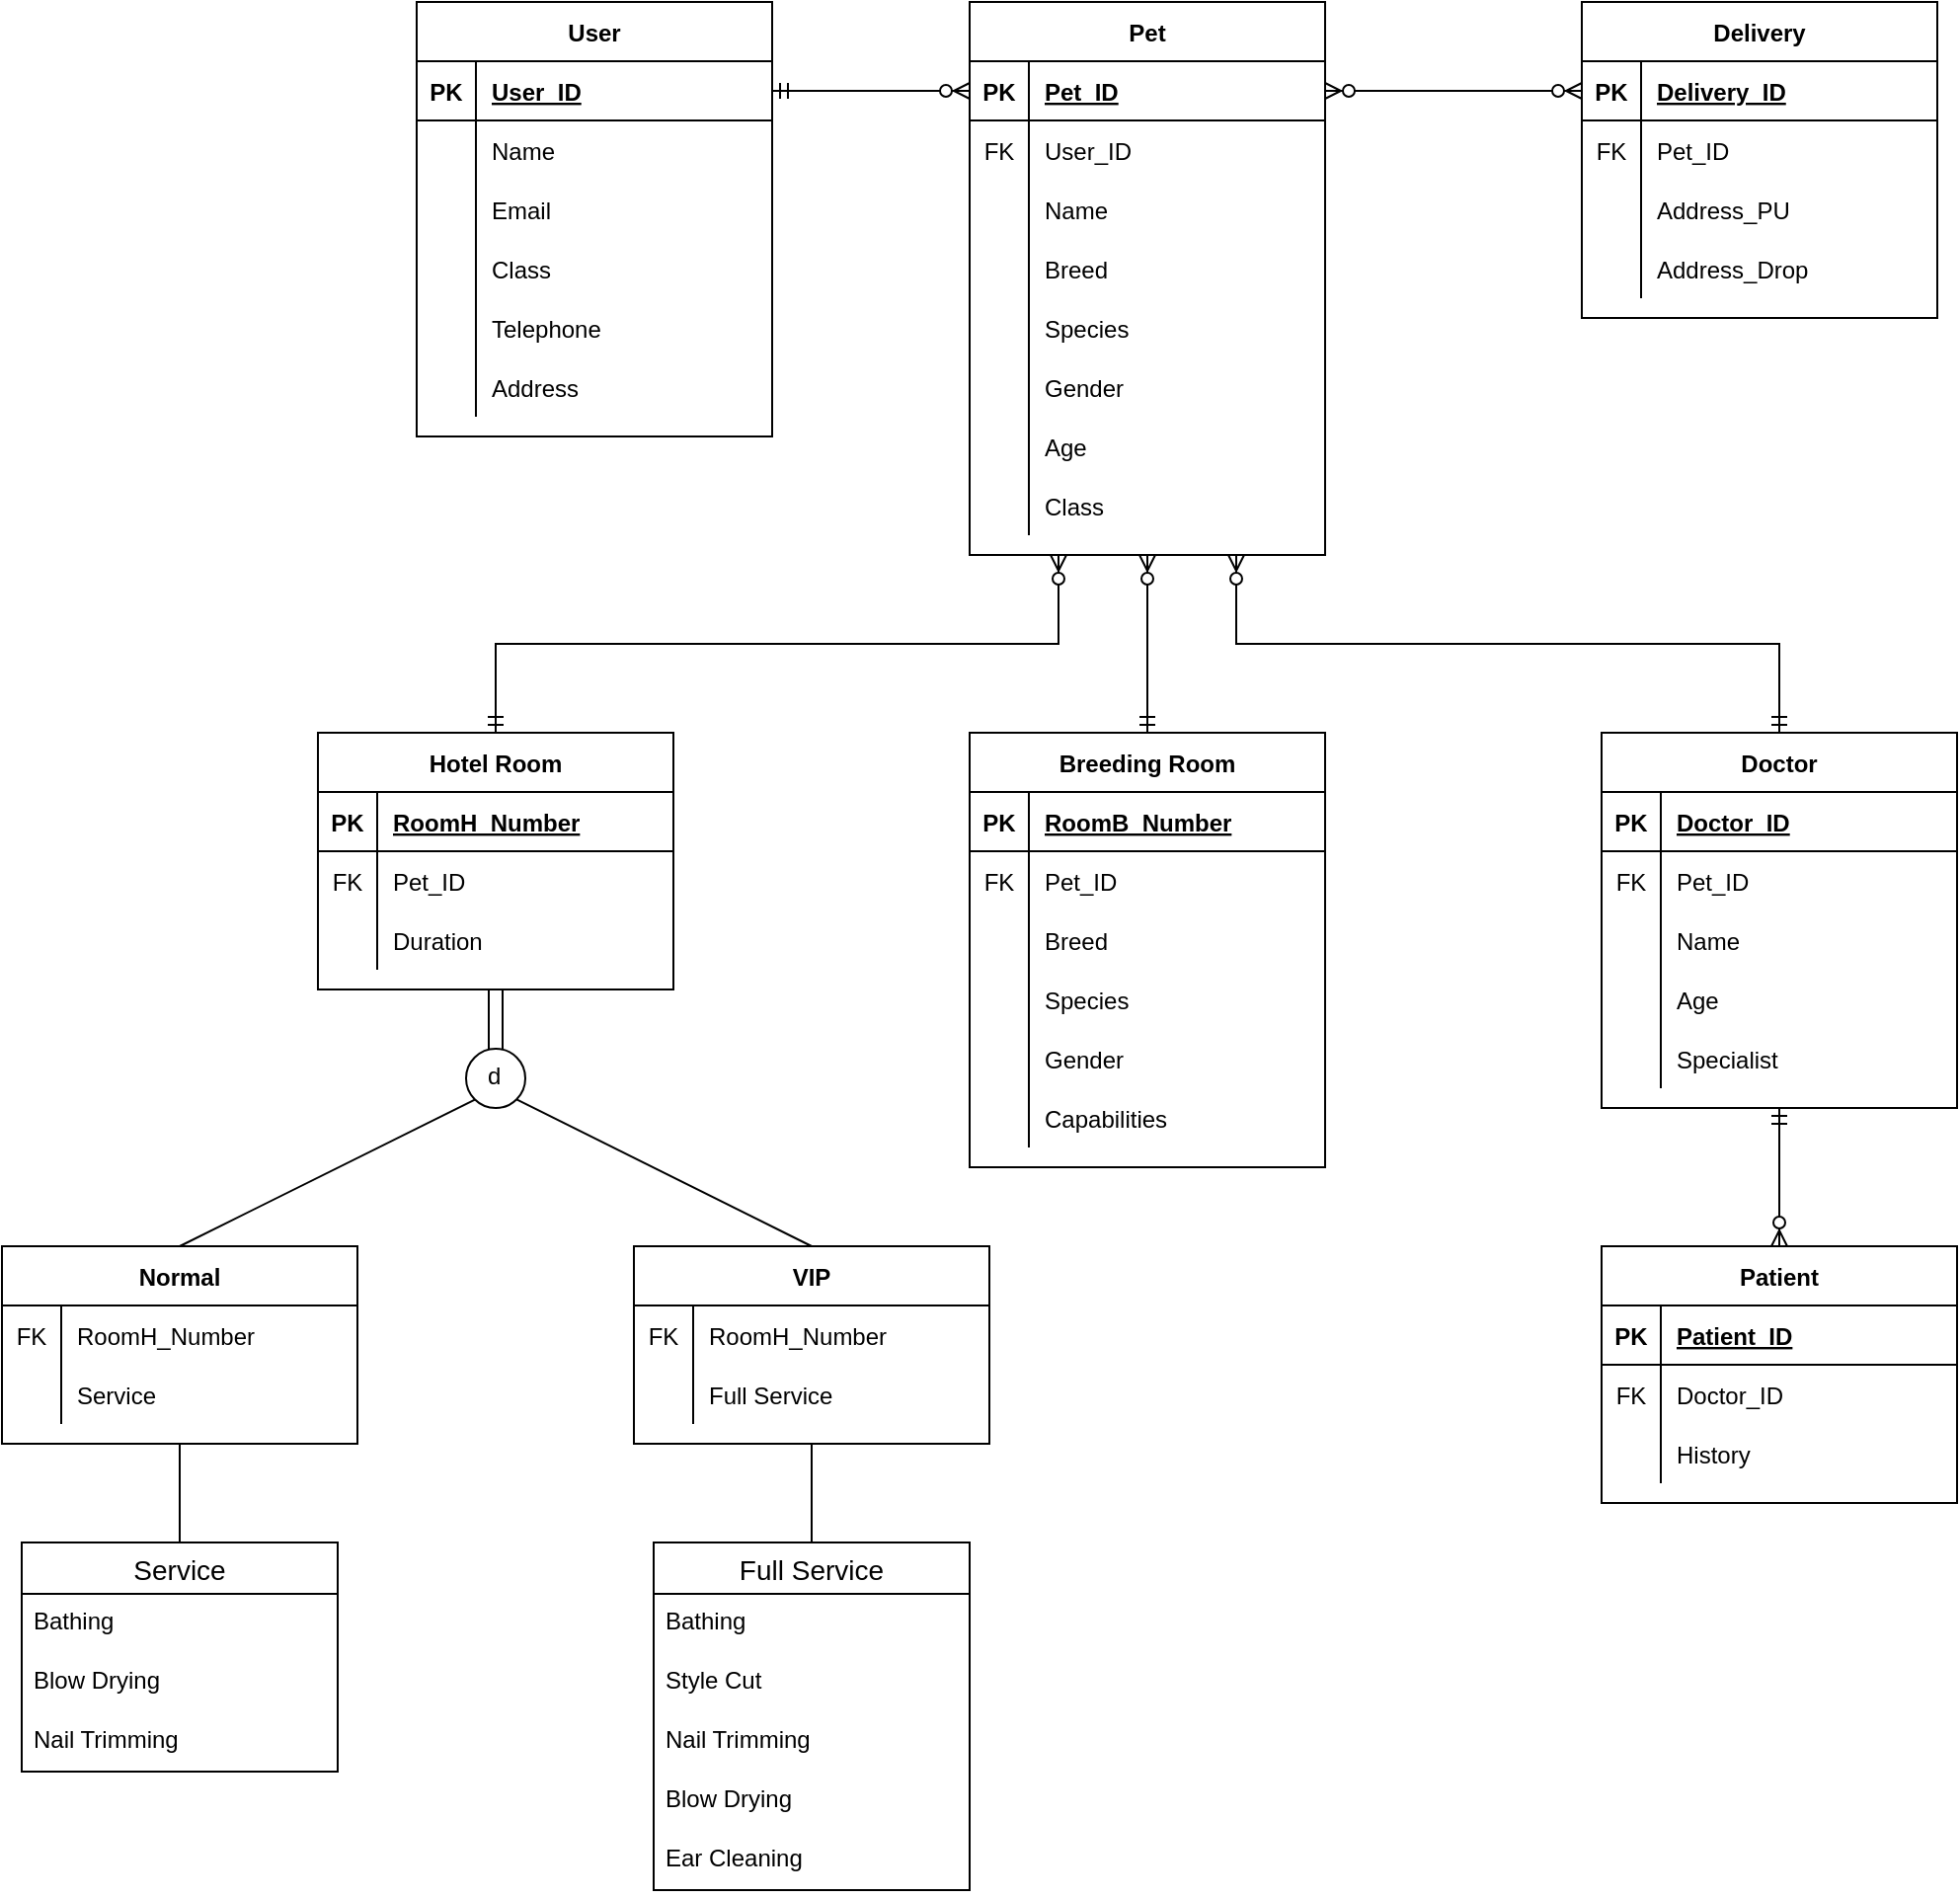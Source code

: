 <mxfile version="15.8.7" type="device" pages="2"><diagram id="2J634cxyii3OIA9NPOQA" name="Page-1"><mxGraphModel dx="2894" dy="936" grid="1" gridSize="10" guides="1" tooltips="1" connect="1" arrows="1" fold="1" page="1" pageScale="1" pageWidth="850" pageHeight="1100" math="0" shadow="0"><root><mxCell id="0"/><mxCell id="1" parent="0"/><mxCell id="HTg8bxPWLw8uExTgbCWW-1" value="Pet" style="shape=table;startSize=30;container=1;collapsible=1;childLayout=tableLayout;fixedRows=1;rowLines=0;fontStyle=1;align=center;resizeLast=1;" vertex="1" parent="1"><mxGeometry x="380" y="70" width="180" height="280" as="geometry"/></mxCell><mxCell id="HTg8bxPWLw8uExTgbCWW-2" value="" style="shape=partialRectangle;collapsible=0;dropTarget=0;pointerEvents=0;fillColor=none;top=0;left=0;bottom=1;right=0;points=[[0,0.5],[1,0.5]];portConstraint=eastwest;" vertex="1" parent="HTg8bxPWLw8uExTgbCWW-1"><mxGeometry y="30" width="180" height="30" as="geometry"/></mxCell><mxCell id="HTg8bxPWLw8uExTgbCWW-3" value="PK" style="shape=partialRectangle;connectable=0;fillColor=none;top=0;left=0;bottom=0;right=0;fontStyle=1;overflow=hidden;" vertex="1" parent="HTg8bxPWLw8uExTgbCWW-2"><mxGeometry width="30" height="30" as="geometry"><mxRectangle width="30" height="30" as="alternateBounds"/></mxGeometry></mxCell><mxCell id="HTg8bxPWLw8uExTgbCWW-4" value="Pet_ID" style="shape=partialRectangle;connectable=0;fillColor=none;top=0;left=0;bottom=0;right=0;align=left;spacingLeft=6;fontStyle=5;overflow=hidden;" vertex="1" parent="HTg8bxPWLw8uExTgbCWW-2"><mxGeometry x="30" width="150" height="30" as="geometry"><mxRectangle width="150" height="30" as="alternateBounds"/></mxGeometry></mxCell><mxCell id="HTg8bxPWLw8uExTgbCWW-5" style="shape=partialRectangle;collapsible=0;dropTarget=0;pointerEvents=0;fillColor=none;top=0;left=0;bottom=0;right=0;points=[[0,0.5],[1,0.5]];portConstraint=eastwest;" vertex="1" parent="HTg8bxPWLw8uExTgbCWW-1"><mxGeometry y="60" width="180" height="30" as="geometry"/></mxCell><mxCell id="HTg8bxPWLw8uExTgbCWW-6" value="FK" style="shape=partialRectangle;connectable=0;fillColor=none;top=0;left=0;bottom=0;right=0;editable=1;overflow=hidden;" vertex="1" parent="HTg8bxPWLw8uExTgbCWW-5"><mxGeometry width="30" height="30" as="geometry"><mxRectangle width="30" height="30" as="alternateBounds"/></mxGeometry></mxCell><mxCell id="HTg8bxPWLw8uExTgbCWW-7" value="User_ID" style="shape=partialRectangle;connectable=0;fillColor=none;top=0;left=0;bottom=0;right=0;align=left;spacingLeft=6;overflow=hidden;" vertex="1" parent="HTg8bxPWLw8uExTgbCWW-5"><mxGeometry x="30" width="150" height="30" as="geometry"><mxRectangle width="150" height="30" as="alternateBounds"/></mxGeometry></mxCell><mxCell id="HTg8bxPWLw8uExTgbCWW-8" value="" style="shape=partialRectangle;collapsible=0;dropTarget=0;pointerEvents=0;fillColor=none;top=0;left=0;bottom=0;right=0;points=[[0,0.5],[1,0.5]];portConstraint=eastwest;" vertex="1" parent="HTg8bxPWLw8uExTgbCWW-1"><mxGeometry y="90" width="180" height="30" as="geometry"/></mxCell><mxCell id="HTg8bxPWLw8uExTgbCWW-9" value="" style="shape=partialRectangle;connectable=0;fillColor=none;top=0;left=0;bottom=0;right=0;editable=1;overflow=hidden;" vertex="1" parent="HTg8bxPWLw8uExTgbCWW-8"><mxGeometry width="30" height="30" as="geometry"><mxRectangle width="30" height="30" as="alternateBounds"/></mxGeometry></mxCell><mxCell id="HTg8bxPWLw8uExTgbCWW-10" value="Name" style="shape=partialRectangle;connectable=0;fillColor=none;top=0;left=0;bottom=0;right=0;align=left;spacingLeft=6;overflow=hidden;" vertex="1" parent="HTg8bxPWLw8uExTgbCWW-8"><mxGeometry x="30" width="150" height="30" as="geometry"><mxRectangle width="150" height="30" as="alternateBounds"/></mxGeometry></mxCell><mxCell id="HTg8bxPWLw8uExTgbCWW-11" value="" style="shape=partialRectangle;collapsible=0;dropTarget=0;pointerEvents=0;fillColor=none;top=0;left=0;bottom=0;right=0;points=[[0,0.5],[1,0.5]];portConstraint=eastwest;" vertex="1" parent="HTg8bxPWLw8uExTgbCWW-1"><mxGeometry y="120" width="180" height="30" as="geometry"/></mxCell><mxCell id="HTg8bxPWLw8uExTgbCWW-12" value="" style="shape=partialRectangle;connectable=0;fillColor=none;top=0;left=0;bottom=0;right=0;editable=1;overflow=hidden;" vertex="1" parent="HTg8bxPWLw8uExTgbCWW-11"><mxGeometry width="30" height="30" as="geometry"><mxRectangle width="30" height="30" as="alternateBounds"/></mxGeometry></mxCell><mxCell id="HTg8bxPWLw8uExTgbCWW-13" value="Breed" style="shape=partialRectangle;connectable=0;fillColor=none;top=0;left=0;bottom=0;right=0;align=left;spacingLeft=6;overflow=hidden;" vertex="1" parent="HTg8bxPWLw8uExTgbCWW-11"><mxGeometry x="30" width="150" height="30" as="geometry"><mxRectangle width="150" height="30" as="alternateBounds"/></mxGeometry></mxCell><mxCell id="HTg8bxPWLw8uExTgbCWW-14" style="shape=partialRectangle;collapsible=0;dropTarget=0;pointerEvents=0;fillColor=none;top=0;left=0;bottom=0;right=0;points=[[0,0.5],[1,0.5]];portConstraint=eastwest;" vertex="1" parent="HTg8bxPWLw8uExTgbCWW-1"><mxGeometry y="150" width="180" height="30" as="geometry"/></mxCell><mxCell id="HTg8bxPWLw8uExTgbCWW-15" style="shape=partialRectangle;connectable=0;fillColor=none;top=0;left=0;bottom=0;right=0;editable=1;overflow=hidden;" vertex="1" parent="HTg8bxPWLw8uExTgbCWW-14"><mxGeometry width="30" height="30" as="geometry"><mxRectangle width="30" height="30" as="alternateBounds"/></mxGeometry></mxCell><mxCell id="HTg8bxPWLw8uExTgbCWW-16" value="Species" style="shape=partialRectangle;connectable=0;fillColor=none;top=0;left=0;bottom=0;right=0;align=left;spacingLeft=6;overflow=hidden;" vertex="1" parent="HTg8bxPWLw8uExTgbCWW-14"><mxGeometry x="30" width="150" height="30" as="geometry"><mxRectangle width="150" height="30" as="alternateBounds"/></mxGeometry></mxCell><mxCell id="HTg8bxPWLw8uExTgbCWW-17" value="" style="shape=partialRectangle;collapsible=0;dropTarget=0;pointerEvents=0;fillColor=none;top=0;left=0;bottom=0;right=0;points=[[0,0.5],[1,0.5]];portConstraint=eastwest;" vertex="1" parent="HTg8bxPWLw8uExTgbCWW-1"><mxGeometry y="180" width="180" height="30" as="geometry"/></mxCell><mxCell id="HTg8bxPWLw8uExTgbCWW-18" value="" style="shape=partialRectangle;connectable=0;fillColor=none;top=0;left=0;bottom=0;right=0;editable=1;overflow=hidden;" vertex="1" parent="HTg8bxPWLw8uExTgbCWW-17"><mxGeometry width="30" height="30" as="geometry"><mxRectangle width="30" height="30" as="alternateBounds"/></mxGeometry></mxCell><mxCell id="HTg8bxPWLw8uExTgbCWW-19" value="Gender" style="shape=partialRectangle;connectable=0;fillColor=none;top=0;left=0;bottom=0;right=0;align=left;spacingLeft=6;overflow=hidden;" vertex="1" parent="HTg8bxPWLw8uExTgbCWW-17"><mxGeometry x="30" width="150" height="30" as="geometry"><mxRectangle width="150" height="30" as="alternateBounds"/></mxGeometry></mxCell><mxCell id="HTg8bxPWLw8uExTgbCWW-20" style="shape=partialRectangle;collapsible=0;dropTarget=0;pointerEvents=0;fillColor=none;top=0;left=0;bottom=0;right=0;points=[[0,0.5],[1,0.5]];portConstraint=eastwest;" vertex="1" parent="HTg8bxPWLw8uExTgbCWW-1"><mxGeometry y="210" width="180" height="30" as="geometry"/></mxCell><mxCell id="HTg8bxPWLw8uExTgbCWW-21" style="shape=partialRectangle;connectable=0;fillColor=none;top=0;left=0;bottom=0;right=0;editable=1;overflow=hidden;" vertex="1" parent="HTg8bxPWLw8uExTgbCWW-20"><mxGeometry width="30" height="30" as="geometry"><mxRectangle width="30" height="30" as="alternateBounds"/></mxGeometry></mxCell><mxCell id="HTg8bxPWLw8uExTgbCWW-22" value="Age" style="shape=partialRectangle;connectable=0;fillColor=none;top=0;left=0;bottom=0;right=0;align=left;spacingLeft=6;overflow=hidden;" vertex="1" parent="HTg8bxPWLw8uExTgbCWW-20"><mxGeometry x="30" width="150" height="30" as="geometry"><mxRectangle width="150" height="30" as="alternateBounds"/></mxGeometry></mxCell><mxCell id="HTg8bxPWLw8uExTgbCWW-23" style="shape=partialRectangle;collapsible=0;dropTarget=0;pointerEvents=0;fillColor=none;top=0;left=0;bottom=0;right=0;points=[[0,0.5],[1,0.5]];portConstraint=eastwest;" vertex="1" parent="HTg8bxPWLw8uExTgbCWW-1"><mxGeometry y="240" width="180" height="30" as="geometry"/></mxCell><mxCell id="HTg8bxPWLw8uExTgbCWW-24" style="shape=partialRectangle;connectable=0;fillColor=none;top=0;left=0;bottom=0;right=0;editable=1;overflow=hidden;" vertex="1" parent="HTg8bxPWLw8uExTgbCWW-23"><mxGeometry width="30" height="30" as="geometry"><mxRectangle width="30" height="30" as="alternateBounds"/></mxGeometry></mxCell><mxCell id="HTg8bxPWLw8uExTgbCWW-25" value="Class" style="shape=partialRectangle;connectable=0;fillColor=none;top=0;left=0;bottom=0;right=0;align=left;spacingLeft=6;overflow=hidden;" vertex="1" parent="HTg8bxPWLw8uExTgbCWW-23"><mxGeometry x="30" width="150" height="30" as="geometry"><mxRectangle width="150" height="30" as="alternateBounds"/></mxGeometry></mxCell><mxCell id="HTg8bxPWLw8uExTgbCWW-26" value="Delivery" style="shape=table;startSize=30;container=1;collapsible=1;childLayout=tableLayout;fixedRows=1;rowLines=0;fontStyle=1;align=center;resizeLast=1;" vertex="1" parent="1"><mxGeometry x="690" y="70" width="180" height="160" as="geometry"/></mxCell><mxCell id="HTg8bxPWLw8uExTgbCWW-27" value="" style="shape=partialRectangle;collapsible=0;dropTarget=0;pointerEvents=0;fillColor=none;top=0;left=0;bottom=1;right=0;points=[[0,0.5],[1,0.5]];portConstraint=eastwest;" vertex="1" parent="HTg8bxPWLw8uExTgbCWW-26"><mxGeometry y="30" width="180" height="30" as="geometry"/></mxCell><mxCell id="HTg8bxPWLw8uExTgbCWW-28" value="PK" style="shape=partialRectangle;connectable=0;fillColor=none;top=0;left=0;bottom=0;right=0;fontStyle=1;overflow=hidden;" vertex="1" parent="HTg8bxPWLw8uExTgbCWW-27"><mxGeometry width="30" height="30" as="geometry"><mxRectangle width="30" height="30" as="alternateBounds"/></mxGeometry></mxCell><mxCell id="HTg8bxPWLw8uExTgbCWW-29" value="Delivery_ID" style="shape=partialRectangle;connectable=0;fillColor=none;top=0;left=0;bottom=0;right=0;align=left;spacingLeft=6;fontStyle=5;overflow=hidden;" vertex="1" parent="HTg8bxPWLw8uExTgbCWW-27"><mxGeometry x="30" width="150" height="30" as="geometry"><mxRectangle width="150" height="30" as="alternateBounds"/></mxGeometry></mxCell><mxCell id="HTg8bxPWLw8uExTgbCWW-30" value="" style="shape=partialRectangle;collapsible=0;dropTarget=0;pointerEvents=0;fillColor=none;top=0;left=0;bottom=0;right=0;points=[[0,0.5],[1,0.5]];portConstraint=eastwest;" vertex="1" parent="HTg8bxPWLw8uExTgbCWW-26"><mxGeometry y="60" width="180" height="30" as="geometry"/></mxCell><mxCell id="HTg8bxPWLw8uExTgbCWW-31" value="FK" style="shape=partialRectangle;connectable=0;fillColor=none;top=0;left=0;bottom=0;right=0;editable=1;overflow=hidden;" vertex="1" parent="HTg8bxPWLw8uExTgbCWW-30"><mxGeometry width="30" height="30" as="geometry"><mxRectangle width="30" height="30" as="alternateBounds"/></mxGeometry></mxCell><mxCell id="HTg8bxPWLw8uExTgbCWW-32" value="Pet_ID" style="shape=partialRectangle;connectable=0;fillColor=none;top=0;left=0;bottom=0;right=0;align=left;spacingLeft=6;overflow=hidden;" vertex="1" parent="HTg8bxPWLw8uExTgbCWW-30"><mxGeometry x="30" width="150" height="30" as="geometry"><mxRectangle width="150" height="30" as="alternateBounds"/></mxGeometry></mxCell><mxCell id="HTg8bxPWLw8uExTgbCWW-33" value="" style="shape=partialRectangle;collapsible=0;dropTarget=0;pointerEvents=0;fillColor=none;top=0;left=0;bottom=0;right=0;points=[[0,0.5],[1,0.5]];portConstraint=eastwest;" vertex="1" parent="HTg8bxPWLw8uExTgbCWW-26"><mxGeometry y="90" width="180" height="30" as="geometry"/></mxCell><mxCell id="HTg8bxPWLw8uExTgbCWW-34" value="" style="shape=partialRectangle;connectable=0;fillColor=none;top=0;left=0;bottom=0;right=0;editable=1;overflow=hidden;" vertex="1" parent="HTg8bxPWLw8uExTgbCWW-33"><mxGeometry width="30" height="30" as="geometry"><mxRectangle width="30" height="30" as="alternateBounds"/></mxGeometry></mxCell><mxCell id="HTg8bxPWLw8uExTgbCWW-35" value="Address_PU" style="shape=partialRectangle;connectable=0;fillColor=none;top=0;left=0;bottom=0;right=0;align=left;spacingLeft=6;overflow=hidden;" vertex="1" parent="HTg8bxPWLw8uExTgbCWW-33"><mxGeometry x="30" width="150" height="30" as="geometry"><mxRectangle width="150" height="30" as="alternateBounds"/></mxGeometry></mxCell><mxCell id="HTg8bxPWLw8uExTgbCWW-36" value="" style="shape=partialRectangle;collapsible=0;dropTarget=0;pointerEvents=0;fillColor=none;top=0;left=0;bottom=0;right=0;points=[[0,0.5],[1,0.5]];portConstraint=eastwest;" vertex="1" parent="HTg8bxPWLw8uExTgbCWW-26"><mxGeometry y="120" width="180" height="30" as="geometry"/></mxCell><mxCell id="HTg8bxPWLw8uExTgbCWW-37" value="" style="shape=partialRectangle;connectable=0;fillColor=none;top=0;left=0;bottom=0;right=0;editable=1;overflow=hidden;" vertex="1" parent="HTg8bxPWLw8uExTgbCWW-36"><mxGeometry width="30" height="30" as="geometry"><mxRectangle width="30" height="30" as="alternateBounds"/></mxGeometry></mxCell><mxCell id="HTg8bxPWLw8uExTgbCWW-38" value="Address_Drop" style="shape=partialRectangle;connectable=0;fillColor=none;top=0;left=0;bottom=0;right=0;align=left;spacingLeft=6;overflow=hidden;" vertex="1" parent="HTg8bxPWLw8uExTgbCWW-36"><mxGeometry x="30" width="150" height="30" as="geometry"><mxRectangle width="150" height="30" as="alternateBounds"/></mxGeometry></mxCell><mxCell id="HTg8bxPWLw8uExTgbCWW-39" value="Hotel Room" style="shape=table;startSize=30;container=1;collapsible=1;childLayout=tableLayout;fixedRows=1;rowLines=0;fontStyle=1;align=center;resizeLast=1;" vertex="1" parent="1"><mxGeometry x="50" y="440" width="180" height="130" as="geometry"/></mxCell><mxCell id="HTg8bxPWLw8uExTgbCWW-40" value="" style="shape=partialRectangle;collapsible=0;dropTarget=0;pointerEvents=0;fillColor=none;top=0;left=0;bottom=1;right=0;points=[[0,0.5],[1,0.5]];portConstraint=eastwest;" vertex="1" parent="HTg8bxPWLw8uExTgbCWW-39"><mxGeometry y="30" width="180" height="30" as="geometry"/></mxCell><mxCell id="HTg8bxPWLw8uExTgbCWW-41" value="PK" style="shape=partialRectangle;connectable=0;fillColor=none;top=0;left=0;bottom=0;right=0;fontStyle=1;overflow=hidden;" vertex="1" parent="HTg8bxPWLw8uExTgbCWW-40"><mxGeometry width="30" height="30" as="geometry"><mxRectangle width="30" height="30" as="alternateBounds"/></mxGeometry></mxCell><mxCell id="HTg8bxPWLw8uExTgbCWW-42" value="RoomH_Number" style="shape=partialRectangle;connectable=0;fillColor=none;top=0;left=0;bottom=0;right=0;align=left;spacingLeft=6;fontStyle=5;overflow=hidden;" vertex="1" parent="HTg8bxPWLw8uExTgbCWW-40"><mxGeometry x="30" width="150" height="30" as="geometry"><mxRectangle width="150" height="30" as="alternateBounds"/></mxGeometry></mxCell><mxCell id="HTg8bxPWLw8uExTgbCWW-43" value="" style="shape=partialRectangle;collapsible=0;dropTarget=0;pointerEvents=0;fillColor=none;top=0;left=0;bottom=0;right=0;points=[[0,0.5],[1,0.5]];portConstraint=eastwest;" vertex="1" parent="HTg8bxPWLw8uExTgbCWW-39"><mxGeometry y="60" width="180" height="30" as="geometry"/></mxCell><mxCell id="HTg8bxPWLw8uExTgbCWW-44" value="FK" style="shape=partialRectangle;connectable=0;fillColor=none;top=0;left=0;bottom=0;right=0;editable=1;overflow=hidden;" vertex="1" parent="HTg8bxPWLw8uExTgbCWW-43"><mxGeometry width="30" height="30" as="geometry"><mxRectangle width="30" height="30" as="alternateBounds"/></mxGeometry></mxCell><mxCell id="HTg8bxPWLw8uExTgbCWW-45" value="Pet_ID" style="shape=partialRectangle;connectable=0;fillColor=none;top=0;left=0;bottom=0;right=0;align=left;spacingLeft=6;overflow=hidden;" vertex="1" parent="HTg8bxPWLw8uExTgbCWW-43"><mxGeometry x="30" width="150" height="30" as="geometry"><mxRectangle width="150" height="30" as="alternateBounds"/></mxGeometry></mxCell><mxCell id="HTg8bxPWLw8uExTgbCWW-46" value="" style="shape=partialRectangle;collapsible=0;dropTarget=0;pointerEvents=0;fillColor=none;top=0;left=0;bottom=0;right=0;points=[[0,0.5],[1,0.5]];portConstraint=eastwest;" vertex="1" parent="HTg8bxPWLw8uExTgbCWW-39"><mxGeometry y="90" width="180" height="30" as="geometry"/></mxCell><mxCell id="HTg8bxPWLw8uExTgbCWW-47" value="" style="shape=partialRectangle;connectable=0;fillColor=none;top=0;left=0;bottom=0;right=0;editable=1;overflow=hidden;" vertex="1" parent="HTg8bxPWLw8uExTgbCWW-46"><mxGeometry width="30" height="30" as="geometry"><mxRectangle width="30" height="30" as="alternateBounds"/></mxGeometry></mxCell><mxCell id="HTg8bxPWLw8uExTgbCWW-48" value="Duration" style="shape=partialRectangle;connectable=0;fillColor=none;top=0;left=0;bottom=0;right=0;align=left;spacingLeft=6;overflow=hidden;" vertex="1" parent="HTg8bxPWLw8uExTgbCWW-46"><mxGeometry x="30" width="150" height="30" as="geometry"><mxRectangle width="150" height="30" as="alternateBounds"/></mxGeometry></mxCell><mxCell id="HTg8bxPWLw8uExTgbCWW-49" value="Breeding Room" style="shape=table;startSize=30;container=1;collapsible=1;childLayout=tableLayout;fixedRows=1;rowLines=0;fontStyle=1;align=center;resizeLast=1;" vertex="1" parent="1"><mxGeometry x="380" y="440" width="180" height="220" as="geometry"/></mxCell><mxCell id="HTg8bxPWLw8uExTgbCWW-50" value="" style="shape=partialRectangle;collapsible=0;dropTarget=0;pointerEvents=0;fillColor=none;top=0;left=0;bottom=1;right=0;points=[[0,0.5],[1,0.5]];portConstraint=eastwest;" vertex="1" parent="HTg8bxPWLw8uExTgbCWW-49"><mxGeometry y="30" width="180" height="30" as="geometry"/></mxCell><mxCell id="HTg8bxPWLw8uExTgbCWW-51" value="PK" style="shape=partialRectangle;connectable=0;fillColor=none;top=0;left=0;bottom=0;right=0;fontStyle=1;overflow=hidden;" vertex="1" parent="HTg8bxPWLw8uExTgbCWW-50"><mxGeometry width="30" height="30" as="geometry"><mxRectangle width="30" height="30" as="alternateBounds"/></mxGeometry></mxCell><mxCell id="HTg8bxPWLw8uExTgbCWW-52" value="RoomB_Number" style="shape=partialRectangle;connectable=0;fillColor=none;top=0;left=0;bottom=0;right=0;align=left;spacingLeft=6;fontStyle=5;overflow=hidden;" vertex="1" parent="HTg8bxPWLw8uExTgbCWW-50"><mxGeometry x="30" width="150" height="30" as="geometry"><mxRectangle width="150" height="30" as="alternateBounds"/></mxGeometry></mxCell><mxCell id="HTg8bxPWLw8uExTgbCWW-53" value="" style="shape=partialRectangle;collapsible=0;dropTarget=0;pointerEvents=0;fillColor=none;top=0;left=0;bottom=0;right=0;points=[[0,0.5],[1,0.5]];portConstraint=eastwest;" vertex="1" parent="HTg8bxPWLw8uExTgbCWW-49"><mxGeometry y="60" width="180" height="30" as="geometry"/></mxCell><mxCell id="HTg8bxPWLw8uExTgbCWW-54" value="FK" style="shape=partialRectangle;connectable=0;fillColor=none;top=0;left=0;bottom=0;right=0;editable=1;overflow=hidden;" vertex="1" parent="HTg8bxPWLw8uExTgbCWW-53"><mxGeometry width="30" height="30" as="geometry"><mxRectangle width="30" height="30" as="alternateBounds"/></mxGeometry></mxCell><mxCell id="HTg8bxPWLw8uExTgbCWW-55" value="Pet_ID" style="shape=partialRectangle;connectable=0;fillColor=none;top=0;left=0;bottom=0;right=0;align=left;spacingLeft=6;overflow=hidden;" vertex="1" parent="HTg8bxPWLw8uExTgbCWW-53"><mxGeometry x="30" width="150" height="30" as="geometry"><mxRectangle width="150" height="30" as="alternateBounds"/></mxGeometry></mxCell><mxCell id="HTg8bxPWLw8uExTgbCWW-56" value="" style="shape=partialRectangle;collapsible=0;dropTarget=0;pointerEvents=0;fillColor=none;top=0;left=0;bottom=0;right=0;points=[[0,0.5],[1,0.5]];portConstraint=eastwest;" vertex="1" parent="HTg8bxPWLw8uExTgbCWW-49"><mxGeometry y="90" width="180" height="30" as="geometry"/></mxCell><mxCell id="HTg8bxPWLw8uExTgbCWW-57" value="" style="shape=partialRectangle;connectable=0;fillColor=none;top=0;left=0;bottom=0;right=0;editable=1;overflow=hidden;" vertex="1" parent="HTg8bxPWLw8uExTgbCWW-56"><mxGeometry width="30" height="30" as="geometry"><mxRectangle width="30" height="30" as="alternateBounds"/></mxGeometry></mxCell><mxCell id="HTg8bxPWLw8uExTgbCWW-58" value="Breed" style="shape=partialRectangle;connectable=0;fillColor=none;top=0;left=0;bottom=0;right=0;align=left;spacingLeft=6;overflow=hidden;" vertex="1" parent="HTg8bxPWLw8uExTgbCWW-56"><mxGeometry x="30" width="150" height="30" as="geometry"><mxRectangle width="150" height="30" as="alternateBounds"/></mxGeometry></mxCell><mxCell id="HTg8bxPWLw8uExTgbCWW-59" value="" style="shape=partialRectangle;collapsible=0;dropTarget=0;pointerEvents=0;fillColor=none;top=0;left=0;bottom=0;right=0;points=[[0,0.5],[1,0.5]];portConstraint=eastwest;" vertex="1" parent="HTg8bxPWLw8uExTgbCWW-49"><mxGeometry y="120" width="180" height="30" as="geometry"/></mxCell><mxCell id="HTg8bxPWLw8uExTgbCWW-60" value="" style="shape=partialRectangle;connectable=0;fillColor=none;top=0;left=0;bottom=0;right=0;editable=1;overflow=hidden;" vertex="1" parent="HTg8bxPWLw8uExTgbCWW-59"><mxGeometry width="30" height="30" as="geometry"><mxRectangle width="30" height="30" as="alternateBounds"/></mxGeometry></mxCell><mxCell id="HTg8bxPWLw8uExTgbCWW-61" value="Species" style="shape=partialRectangle;connectable=0;fillColor=none;top=0;left=0;bottom=0;right=0;align=left;spacingLeft=6;overflow=hidden;" vertex="1" parent="HTg8bxPWLw8uExTgbCWW-59"><mxGeometry x="30" width="150" height="30" as="geometry"><mxRectangle width="150" height="30" as="alternateBounds"/></mxGeometry></mxCell><mxCell id="HTg8bxPWLw8uExTgbCWW-62" style="shape=partialRectangle;collapsible=0;dropTarget=0;pointerEvents=0;fillColor=none;top=0;left=0;bottom=0;right=0;points=[[0,0.5],[1,0.5]];portConstraint=eastwest;" vertex="1" parent="HTg8bxPWLw8uExTgbCWW-49"><mxGeometry y="150" width="180" height="30" as="geometry"/></mxCell><mxCell id="HTg8bxPWLw8uExTgbCWW-63" style="shape=partialRectangle;connectable=0;fillColor=none;top=0;left=0;bottom=0;right=0;editable=1;overflow=hidden;" vertex="1" parent="HTg8bxPWLw8uExTgbCWW-62"><mxGeometry width="30" height="30" as="geometry"><mxRectangle width="30" height="30" as="alternateBounds"/></mxGeometry></mxCell><mxCell id="HTg8bxPWLw8uExTgbCWW-64" value="Gender" style="shape=partialRectangle;connectable=0;fillColor=none;top=0;left=0;bottom=0;right=0;align=left;spacingLeft=6;overflow=hidden;" vertex="1" parent="HTg8bxPWLw8uExTgbCWW-62"><mxGeometry x="30" width="150" height="30" as="geometry"><mxRectangle width="150" height="30" as="alternateBounds"/></mxGeometry></mxCell><mxCell id="HTg8bxPWLw8uExTgbCWW-65" style="shape=partialRectangle;collapsible=0;dropTarget=0;pointerEvents=0;fillColor=none;top=0;left=0;bottom=0;right=0;points=[[0,0.5],[1,0.5]];portConstraint=eastwest;" vertex="1" parent="HTg8bxPWLw8uExTgbCWW-49"><mxGeometry y="180" width="180" height="30" as="geometry"/></mxCell><mxCell id="HTg8bxPWLw8uExTgbCWW-66" style="shape=partialRectangle;connectable=0;fillColor=none;top=0;left=0;bottom=0;right=0;editable=1;overflow=hidden;" vertex="1" parent="HTg8bxPWLw8uExTgbCWW-65"><mxGeometry width="30" height="30" as="geometry"><mxRectangle width="30" height="30" as="alternateBounds"/></mxGeometry></mxCell><mxCell id="HTg8bxPWLw8uExTgbCWW-67" value="Capabilities" style="shape=partialRectangle;connectable=0;fillColor=none;top=0;left=0;bottom=0;right=0;align=left;spacingLeft=6;overflow=hidden;" vertex="1" parent="HTg8bxPWLw8uExTgbCWW-65"><mxGeometry x="30" width="150" height="30" as="geometry"><mxRectangle width="150" height="30" as="alternateBounds"/></mxGeometry></mxCell><mxCell id="HTg8bxPWLw8uExTgbCWW-68" value="Normal" style="shape=table;startSize=30;container=1;collapsible=1;childLayout=tableLayout;fixedRows=1;rowLines=0;fontStyle=1;align=center;resizeLast=1;" vertex="1" parent="1"><mxGeometry x="-110" y="700" width="180" height="100" as="geometry"/></mxCell><mxCell id="HTg8bxPWLw8uExTgbCWW-69" value="" style="shape=partialRectangle;collapsible=0;dropTarget=0;pointerEvents=0;fillColor=none;top=0;left=0;bottom=0;right=0;points=[[0,0.5],[1,0.5]];portConstraint=eastwest;" vertex="1" parent="HTg8bxPWLw8uExTgbCWW-68"><mxGeometry y="30" width="180" height="30" as="geometry"/></mxCell><mxCell id="HTg8bxPWLw8uExTgbCWW-70" value="FK" style="shape=partialRectangle;connectable=0;fillColor=none;top=0;left=0;bottom=0;right=0;editable=1;overflow=hidden;" vertex="1" parent="HTg8bxPWLw8uExTgbCWW-69"><mxGeometry width="30" height="30" as="geometry"><mxRectangle width="30" height="30" as="alternateBounds"/></mxGeometry></mxCell><mxCell id="HTg8bxPWLw8uExTgbCWW-71" value="RoomH_Number" style="shape=partialRectangle;connectable=0;fillColor=none;top=0;left=0;bottom=0;right=0;align=left;spacingLeft=6;overflow=hidden;" vertex="1" parent="HTg8bxPWLw8uExTgbCWW-69"><mxGeometry x="30" width="150" height="30" as="geometry"><mxRectangle width="150" height="30" as="alternateBounds"/></mxGeometry></mxCell><mxCell id="HTg8bxPWLw8uExTgbCWW-72" value="" style="shape=partialRectangle;collapsible=0;dropTarget=0;pointerEvents=0;fillColor=none;top=0;left=0;bottom=0;right=0;points=[[0,0.5],[1,0.5]];portConstraint=eastwest;" vertex="1" parent="HTg8bxPWLw8uExTgbCWW-68"><mxGeometry y="60" width="180" height="30" as="geometry"/></mxCell><mxCell id="HTg8bxPWLw8uExTgbCWW-73" value="" style="shape=partialRectangle;connectable=0;fillColor=none;top=0;left=0;bottom=0;right=0;editable=1;overflow=hidden;" vertex="1" parent="HTg8bxPWLw8uExTgbCWW-72"><mxGeometry width="30" height="30" as="geometry"><mxRectangle width="30" height="30" as="alternateBounds"/></mxGeometry></mxCell><mxCell id="HTg8bxPWLw8uExTgbCWW-74" value="Service" style="shape=partialRectangle;connectable=0;fillColor=none;top=0;left=0;bottom=0;right=0;align=left;spacingLeft=6;overflow=hidden;" vertex="1" parent="HTg8bxPWLw8uExTgbCWW-72"><mxGeometry x="30" width="150" height="30" as="geometry"><mxRectangle width="150" height="30" as="alternateBounds"/></mxGeometry></mxCell><mxCell id="HTg8bxPWLw8uExTgbCWW-75" value="Patient" style="shape=table;startSize=30;container=1;collapsible=1;childLayout=tableLayout;fixedRows=1;rowLines=0;fontStyle=1;align=center;resizeLast=1;" vertex="1" parent="1"><mxGeometry x="700" y="700" width="180" height="130" as="geometry"/></mxCell><mxCell id="HTg8bxPWLw8uExTgbCWW-76" value="" style="shape=partialRectangle;collapsible=0;dropTarget=0;pointerEvents=0;fillColor=none;top=0;left=0;bottom=1;right=0;points=[[0,0.5],[1,0.5]];portConstraint=eastwest;" vertex="1" parent="HTg8bxPWLw8uExTgbCWW-75"><mxGeometry y="30" width="180" height="30" as="geometry"/></mxCell><mxCell id="HTg8bxPWLw8uExTgbCWW-77" value="PK" style="shape=partialRectangle;connectable=0;fillColor=none;top=0;left=0;bottom=0;right=0;fontStyle=1;overflow=hidden;" vertex="1" parent="HTg8bxPWLw8uExTgbCWW-76"><mxGeometry width="30" height="30" as="geometry"><mxRectangle width="30" height="30" as="alternateBounds"/></mxGeometry></mxCell><mxCell id="HTg8bxPWLw8uExTgbCWW-78" value="Patient_ID" style="shape=partialRectangle;connectable=0;fillColor=none;top=0;left=0;bottom=0;right=0;align=left;spacingLeft=6;fontStyle=5;overflow=hidden;" vertex="1" parent="HTg8bxPWLw8uExTgbCWW-76"><mxGeometry x="30" width="150" height="30" as="geometry"><mxRectangle width="150" height="30" as="alternateBounds"/></mxGeometry></mxCell><mxCell id="HTg8bxPWLw8uExTgbCWW-79" value="" style="shape=partialRectangle;collapsible=0;dropTarget=0;pointerEvents=0;fillColor=none;top=0;left=0;bottom=0;right=0;points=[[0,0.5],[1,0.5]];portConstraint=eastwest;" vertex="1" parent="HTg8bxPWLw8uExTgbCWW-75"><mxGeometry y="60" width="180" height="30" as="geometry"/></mxCell><mxCell id="HTg8bxPWLw8uExTgbCWW-80" value="FK" style="shape=partialRectangle;connectable=0;fillColor=none;top=0;left=0;bottom=0;right=0;editable=1;overflow=hidden;" vertex="1" parent="HTg8bxPWLw8uExTgbCWW-79"><mxGeometry width="30" height="30" as="geometry"><mxRectangle width="30" height="30" as="alternateBounds"/></mxGeometry></mxCell><mxCell id="HTg8bxPWLw8uExTgbCWW-81" value="Doctor_ID" style="shape=partialRectangle;connectable=0;fillColor=none;top=0;left=0;bottom=0;right=0;align=left;spacingLeft=6;overflow=hidden;" vertex="1" parent="HTg8bxPWLw8uExTgbCWW-79"><mxGeometry x="30" width="150" height="30" as="geometry"><mxRectangle width="150" height="30" as="alternateBounds"/></mxGeometry></mxCell><mxCell id="HTg8bxPWLw8uExTgbCWW-82" value="" style="shape=partialRectangle;collapsible=0;dropTarget=0;pointerEvents=0;fillColor=none;top=0;left=0;bottom=0;right=0;points=[[0,0.5],[1,0.5]];portConstraint=eastwest;" vertex="1" parent="HTg8bxPWLw8uExTgbCWW-75"><mxGeometry y="90" width="180" height="30" as="geometry"/></mxCell><mxCell id="HTg8bxPWLw8uExTgbCWW-83" value="" style="shape=partialRectangle;connectable=0;fillColor=none;top=0;left=0;bottom=0;right=0;editable=1;overflow=hidden;" vertex="1" parent="HTg8bxPWLw8uExTgbCWW-82"><mxGeometry width="30" height="30" as="geometry"><mxRectangle width="30" height="30" as="alternateBounds"/></mxGeometry></mxCell><mxCell id="HTg8bxPWLw8uExTgbCWW-84" value="History" style="shape=partialRectangle;connectable=0;fillColor=none;top=0;left=0;bottom=0;right=0;align=left;spacingLeft=6;overflow=hidden;" vertex="1" parent="HTg8bxPWLw8uExTgbCWW-82"><mxGeometry x="30" width="150" height="30" as="geometry"><mxRectangle width="150" height="30" as="alternateBounds"/></mxGeometry></mxCell><mxCell id="HTg8bxPWLw8uExTgbCWW-85" value="Doctor" style="shape=table;startSize=30;container=1;collapsible=1;childLayout=tableLayout;fixedRows=1;rowLines=0;fontStyle=1;align=center;resizeLast=1;" vertex="1" parent="1"><mxGeometry x="700" y="440" width="180" height="190" as="geometry"/></mxCell><mxCell id="HTg8bxPWLw8uExTgbCWW-86" value="" style="shape=partialRectangle;collapsible=0;dropTarget=0;pointerEvents=0;fillColor=none;top=0;left=0;bottom=1;right=0;points=[[0,0.5],[1,0.5]];portConstraint=eastwest;" vertex="1" parent="HTg8bxPWLw8uExTgbCWW-85"><mxGeometry y="30" width="180" height="30" as="geometry"/></mxCell><mxCell id="HTg8bxPWLw8uExTgbCWW-87" value="PK" style="shape=partialRectangle;connectable=0;fillColor=none;top=0;left=0;bottom=0;right=0;fontStyle=1;overflow=hidden;" vertex="1" parent="HTg8bxPWLw8uExTgbCWW-86"><mxGeometry width="30" height="30" as="geometry"><mxRectangle width="30" height="30" as="alternateBounds"/></mxGeometry></mxCell><mxCell id="HTg8bxPWLw8uExTgbCWW-88" value="Doctor_ID" style="shape=partialRectangle;connectable=0;fillColor=none;top=0;left=0;bottom=0;right=0;align=left;spacingLeft=6;fontStyle=5;overflow=hidden;" vertex="1" parent="HTg8bxPWLw8uExTgbCWW-86"><mxGeometry x="30" width="150" height="30" as="geometry"><mxRectangle width="150" height="30" as="alternateBounds"/></mxGeometry></mxCell><mxCell id="HTg8bxPWLw8uExTgbCWW-89" style="shape=partialRectangle;collapsible=0;dropTarget=0;pointerEvents=0;fillColor=none;top=0;left=0;bottom=0;right=0;points=[[0,0.5],[1,0.5]];portConstraint=eastwest;" vertex="1" parent="HTg8bxPWLw8uExTgbCWW-85"><mxGeometry y="60" width="180" height="30" as="geometry"/></mxCell><mxCell id="HTg8bxPWLw8uExTgbCWW-90" value="FK" style="shape=partialRectangle;connectable=0;fillColor=none;top=0;left=0;bottom=0;right=0;editable=1;overflow=hidden;" vertex="1" parent="HTg8bxPWLw8uExTgbCWW-89"><mxGeometry width="30" height="30" as="geometry"><mxRectangle width="30" height="30" as="alternateBounds"/></mxGeometry></mxCell><mxCell id="HTg8bxPWLw8uExTgbCWW-91" value="Pet_ID" style="shape=partialRectangle;connectable=0;fillColor=none;top=0;left=0;bottom=0;right=0;align=left;spacingLeft=6;overflow=hidden;" vertex="1" parent="HTg8bxPWLw8uExTgbCWW-89"><mxGeometry x="30" width="150" height="30" as="geometry"><mxRectangle width="150" height="30" as="alternateBounds"/></mxGeometry></mxCell><mxCell id="HTg8bxPWLw8uExTgbCWW-92" value="" style="shape=partialRectangle;collapsible=0;dropTarget=0;pointerEvents=0;fillColor=none;top=0;left=0;bottom=0;right=0;points=[[0,0.5],[1,0.5]];portConstraint=eastwest;" vertex="1" parent="HTg8bxPWLw8uExTgbCWW-85"><mxGeometry y="90" width="180" height="30" as="geometry"/></mxCell><mxCell id="HTg8bxPWLw8uExTgbCWW-93" value="" style="shape=partialRectangle;connectable=0;fillColor=none;top=0;left=0;bottom=0;right=0;editable=1;overflow=hidden;" vertex="1" parent="HTg8bxPWLw8uExTgbCWW-92"><mxGeometry width="30" height="30" as="geometry"><mxRectangle width="30" height="30" as="alternateBounds"/></mxGeometry></mxCell><mxCell id="HTg8bxPWLw8uExTgbCWW-94" value="Name" style="shape=partialRectangle;connectable=0;fillColor=none;top=0;left=0;bottom=0;right=0;align=left;spacingLeft=6;overflow=hidden;" vertex="1" parent="HTg8bxPWLw8uExTgbCWW-92"><mxGeometry x="30" width="150" height="30" as="geometry"><mxRectangle width="150" height="30" as="alternateBounds"/></mxGeometry></mxCell><mxCell id="HTg8bxPWLw8uExTgbCWW-95" value="" style="shape=partialRectangle;collapsible=0;dropTarget=0;pointerEvents=0;fillColor=none;top=0;left=0;bottom=0;right=0;points=[[0,0.5],[1,0.5]];portConstraint=eastwest;" vertex="1" parent="HTg8bxPWLw8uExTgbCWW-85"><mxGeometry y="120" width="180" height="30" as="geometry"/></mxCell><mxCell id="HTg8bxPWLw8uExTgbCWW-96" value="" style="shape=partialRectangle;connectable=0;fillColor=none;top=0;left=0;bottom=0;right=0;editable=1;overflow=hidden;" vertex="1" parent="HTg8bxPWLw8uExTgbCWW-95"><mxGeometry width="30" height="30" as="geometry"><mxRectangle width="30" height="30" as="alternateBounds"/></mxGeometry></mxCell><mxCell id="HTg8bxPWLw8uExTgbCWW-97" value="Age" style="shape=partialRectangle;connectable=0;fillColor=none;top=0;left=0;bottom=0;right=0;align=left;spacingLeft=6;overflow=hidden;" vertex="1" parent="HTg8bxPWLw8uExTgbCWW-95"><mxGeometry x="30" width="150" height="30" as="geometry"><mxRectangle width="150" height="30" as="alternateBounds"/></mxGeometry></mxCell><mxCell id="HTg8bxPWLw8uExTgbCWW-98" value="" style="shape=partialRectangle;collapsible=0;dropTarget=0;pointerEvents=0;fillColor=none;top=0;left=0;bottom=0;right=0;points=[[0,0.5],[1,0.5]];portConstraint=eastwest;" vertex="1" parent="HTg8bxPWLw8uExTgbCWW-85"><mxGeometry y="150" width="180" height="30" as="geometry"/></mxCell><mxCell id="HTg8bxPWLw8uExTgbCWW-99" value="" style="shape=partialRectangle;connectable=0;fillColor=none;top=0;left=0;bottom=0;right=0;editable=1;overflow=hidden;" vertex="1" parent="HTg8bxPWLw8uExTgbCWW-98"><mxGeometry width="30" height="30" as="geometry"><mxRectangle width="30" height="30" as="alternateBounds"/></mxGeometry></mxCell><mxCell id="HTg8bxPWLw8uExTgbCWW-100" value="Specialist" style="shape=partialRectangle;connectable=0;fillColor=none;top=0;left=0;bottom=0;right=0;align=left;spacingLeft=6;overflow=hidden;" vertex="1" parent="HTg8bxPWLw8uExTgbCWW-98"><mxGeometry x="30" width="150" height="30" as="geometry"><mxRectangle width="150" height="30" as="alternateBounds"/></mxGeometry></mxCell><mxCell id="HTg8bxPWLw8uExTgbCWW-101" value="VIP" style="shape=table;startSize=30;container=1;collapsible=1;childLayout=tableLayout;fixedRows=1;rowLines=0;fontStyle=1;align=center;resizeLast=1;" vertex="1" parent="1"><mxGeometry x="210" y="700" width="180" height="100" as="geometry"/></mxCell><mxCell id="HTg8bxPWLw8uExTgbCWW-102" value="" style="shape=partialRectangle;collapsible=0;dropTarget=0;pointerEvents=0;fillColor=none;top=0;left=0;bottom=0;right=0;points=[[0,0.5],[1,0.5]];portConstraint=eastwest;" vertex="1" parent="HTg8bxPWLw8uExTgbCWW-101"><mxGeometry y="30" width="180" height="30" as="geometry"/></mxCell><mxCell id="HTg8bxPWLw8uExTgbCWW-103" value="FK" style="shape=partialRectangle;connectable=0;fillColor=none;top=0;left=0;bottom=0;right=0;editable=1;overflow=hidden;" vertex="1" parent="HTg8bxPWLw8uExTgbCWW-102"><mxGeometry width="30" height="30" as="geometry"><mxRectangle width="30" height="30" as="alternateBounds"/></mxGeometry></mxCell><mxCell id="HTg8bxPWLw8uExTgbCWW-104" value="RoomH_Number" style="shape=partialRectangle;connectable=0;fillColor=none;top=0;left=0;bottom=0;right=0;align=left;spacingLeft=6;overflow=hidden;" vertex="1" parent="HTg8bxPWLw8uExTgbCWW-102"><mxGeometry x="30" width="150" height="30" as="geometry"><mxRectangle width="150" height="30" as="alternateBounds"/></mxGeometry></mxCell><mxCell id="HTg8bxPWLw8uExTgbCWW-105" value="" style="shape=partialRectangle;collapsible=0;dropTarget=0;pointerEvents=0;fillColor=none;top=0;left=0;bottom=0;right=0;points=[[0,0.5],[1,0.5]];portConstraint=eastwest;" vertex="1" parent="HTg8bxPWLw8uExTgbCWW-101"><mxGeometry y="60" width="180" height="30" as="geometry"/></mxCell><mxCell id="HTg8bxPWLw8uExTgbCWW-106" value="" style="shape=partialRectangle;connectable=0;fillColor=none;top=0;left=0;bottom=0;right=0;editable=1;overflow=hidden;" vertex="1" parent="HTg8bxPWLw8uExTgbCWW-105"><mxGeometry width="30" height="30" as="geometry"><mxRectangle width="30" height="30" as="alternateBounds"/></mxGeometry></mxCell><mxCell id="HTg8bxPWLw8uExTgbCWW-107" value="Full Service" style="shape=partialRectangle;connectable=0;fillColor=none;top=0;left=0;bottom=0;right=0;align=left;spacingLeft=6;overflow=hidden;" vertex="1" parent="HTg8bxPWLw8uExTgbCWW-105"><mxGeometry x="30" width="150" height="30" as="geometry"><mxRectangle width="150" height="30" as="alternateBounds"/></mxGeometry></mxCell><mxCell id="HTg8bxPWLw8uExTgbCWW-108" value="Full Service" style="swimlane;fontStyle=0;childLayout=stackLayout;horizontal=1;startSize=26;horizontalStack=0;resizeParent=1;resizeParentMax=0;resizeLast=0;collapsible=1;marginBottom=0;align=center;fontSize=14;" vertex="1" parent="1"><mxGeometry x="220" y="850" width="160" height="176" as="geometry"><mxRectangle x="170" y="752" width="80" height="26" as="alternateBounds"/></mxGeometry></mxCell><mxCell id="HTg8bxPWLw8uExTgbCWW-109" value="Bathing" style="text;strokeColor=none;fillColor=none;spacingLeft=4;spacingRight=4;overflow=hidden;rotatable=0;points=[[0,0.5],[1,0.5]];portConstraint=eastwest;fontSize=12;" vertex="1" parent="HTg8bxPWLw8uExTgbCWW-108"><mxGeometry y="26" width="160" height="30" as="geometry"/></mxCell><mxCell id="HTg8bxPWLw8uExTgbCWW-110" value="Style Cut" style="text;strokeColor=none;fillColor=none;spacingLeft=4;spacingRight=4;overflow=hidden;rotatable=0;points=[[0,0.5],[1,0.5]];portConstraint=eastwest;fontSize=12;" vertex="1" parent="HTg8bxPWLw8uExTgbCWW-108"><mxGeometry y="56" width="160" height="30" as="geometry"/></mxCell><mxCell id="HTg8bxPWLw8uExTgbCWW-111" value="Nail Trimming" style="text;strokeColor=none;fillColor=none;spacingLeft=4;spacingRight=4;overflow=hidden;rotatable=0;points=[[0,0.5],[1,0.5]];portConstraint=eastwest;fontSize=12;" vertex="1" parent="HTg8bxPWLw8uExTgbCWW-108"><mxGeometry y="86" width="160" height="30" as="geometry"/></mxCell><mxCell id="HTg8bxPWLw8uExTgbCWW-112" value="Blow Drying" style="text;strokeColor=none;fillColor=none;spacingLeft=4;spacingRight=4;overflow=hidden;rotatable=0;points=[[0,0.5],[1,0.5]];portConstraint=eastwest;fontSize=12;" vertex="1" parent="HTg8bxPWLw8uExTgbCWW-108"><mxGeometry y="116" width="160" height="30" as="geometry"/></mxCell><mxCell id="HTg8bxPWLw8uExTgbCWW-113" value="Ear Cleaning" style="text;strokeColor=none;fillColor=none;spacingLeft=4;spacingRight=4;overflow=hidden;rotatable=0;points=[[0,0.5],[1,0.5]];portConstraint=eastwest;fontSize=12;" vertex="1" parent="HTg8bxPWLw8uExTgbCWW-108"><mxGeometry y="146" width="160" height="30" as="geometry"/></mxCell><mxCell id="HTg8bxPWLw8uExTgbCWW-114" value="Service" style="swimlane;fontStyle=0;childLayout=stackLayout;horizontal=1;startSize=26;horizontalStack=0;resizeParent=1;resizeParentMax=0;resizeLast=0;collapsible=1;marginBottom=0;align=center;fontSize=14;" vertex="1" parent="1"><mxGeometry x="-100" y="850" width="160" height="116" as="geometry"/></mxCell><mxCell id="HTg8bxPWLw8uExTgbCWW-115" value="Bathing" style="text;strokeColor=none;fillColor=none;spacingLeft=4;spacingRight=4;overflow=hidden;rotatable=0;points=[[0,0.5],[1,0.5]];portConstraint=eastwest;fontSize=12;" vertex="1" parent="HTg8bxPWLw8uExTgbCWW-114"><mxGeometry y="26" width="160" height="30" as="geometry"/></mxCell><mxCell id="HTg8bxPWLw8uExTgbCWW-116" value="Blow Drying" style="text;strokeColor=none;fillColor=none;spacingLeft=4;spacingRight=4;overflow=hidden;rotatable=0;points=[[0,0.5],[1,0.5]];portConstraint=eastwest;fontSize=12;" vertex="1" parent="HTg8bxPWLw8uExTgbCWW-114"><mxGeometry y="56" width="160" height="30" as="geometry"/></mxCell><mxCell id="HTg8bxPWLw8uExTgbCWW-117" value="Nail Trimming" style="text;strokeColor=none;fillColor=none;spacingLeft=4;spacingRight=4;overflow=hidden;rotatable=0;points=[[0,0.5],[1,0.5]];portConstraint=eastwest;fontSize=12;" vertex="1" parent="HTg8bxPWLw8uExTgbCWW-114"><mxGeometry y="86" width="160" height="30" as="geometry"/></mxCell><mxCell id="HTg8bxPWLw8uExTgbCWW-118" value="User" style="shape=table;startSize=30;container=1;collapsible=1;childLayout=tableLayout;fixedRows=1;rowLines=0;fontStyle=1;align=center;resizeLast=1;" vertex="1" parent="1"><mxGeometry x="100" y="70" width="180" height="220" as="geometry"/></mxCell><mxCell id="HTg8bxPWLw8uExTgbCWW-119" value="" style="shape=partialRectangle;collapsible=0;dropTarget=0;pointerEvents=0;fillColor=none;top=0;left=0;bottom=1;right=0;points=[[0,0.5],[1,0.5]];portConstraint=eastwest;" vertex="1" parent="HTg8bxPWLw8uExTgbCWW-118"><mxGeometry y="30" width="180" height="30" as="geometry"/></mxCell><mxCell id="HTg8bxPWLw8uExTgbCWW-120" value="PK" style="shape=partialRectangle;connectable=0;fillColor=none;top=0;left=0;bottom=0;right=0;fontStyle=1;overflow=hidden;" vertex="1" parent="HTg8bxPWLw8uExTgbCWW-119"><mxGeometry width="30" height="30" as="geometry"><mxRectangle width="30" height="30" as="alternateBounds"/></mxGeometry></mxCell><mxCell id="HTg8bxPWLw8uExTgbCWW-121" value="User_ID" style="shape=partialRectangle;connectable=0;fillColor=none;top=0;left=0;bottom=0;right=0;align=left;spacingLeft=6;fontStyle=5;overflow=hidden;" vertex="1" parent="HTg8bxPWLw8uExTgbCWW-119"><mxGeometry x="30" width="150" height="30" as="geometry"><mxRectangle width="150" height="30" as="alternateBounds"/></mxGeometry></mxCell><mxCell id="HTg8bxPWLw8uExTgbCWW-122" value="" style="shape=partialRectangle;collapsible=0;dropTarget=0;pointerEvents=0;fillColor=none;top=0;left=0;bottom=0;right=0;points=[[0,0.5],[1,0.5]];portConstraint=eastwest;" vertex="1" parent="HTg8bxPWLw8uExTgbCWW-118"><mxGeometry y="60" width="180" height="30" as="geometry"/></mxCell><mxCell id="HTg8bxPWLw8uExTgbCWW-123" value="" style="shape=partialRectangle;connectable=0;fillColor=none;top=0;left=0;bottom=0;right=0;editable=1;overflow=hidden;" vertex="1" parent="HTg8bxPWLw8uExTgbCWW-122"><mxGeometry width="30" height="30" as="geometry"><mxRectangle width="30" height="30" as="alternateBounds"/></mxGeometry></mxCell><mxCell id="HTg8bxPWLw8uExTgbCWW-124" value="Name" style="shape=partialRectangle;connectable=0;fillColor=none;top=0;left=0;bottom=0;right=0;align=left;spacingLeft=6;overflow=hidden;" vertex="1" parent="HTg8bxPWLw8uExTgbCWW-122"><mxGeometry x="30" width="150" height="30" as="geometry"><mxRectangle width="150" height="30" as="alternateBounds"/></mxGeometry></mxCell><mxCell id="HTg8bxPWLw8uExTgbCWW-125" value="" style="shape=partialRectangle;collapsible=0;dropTarget=0;pointerEvents=0;fillColor=none;top=0;left=0;bottom=0;right=0;points=[[0,0.5],[1,0.5]];portConstraint=eastwest;" vertex="1" parent="HTg8bxPWLw8uExTgbCWW-118"><mxGeometry y="90" width="180" height="30" as="geometry"/></mxCell><mxCell id="HTg8bxPWLw8uExTgbCWW-126" value="" style="shape=partialRectangle;connectable=0;fillColor=none;top=0;left=0;bottom=0;right=0;editable=1;overflow=hidden;" vertex="1" parent="HTg8bxPWLw8uExTgbCWW-125"><mxGeometry width="30" height="30" as="geometry"><mxRectangle width="30" height="30" as="alternateBounds"/></mxGeometry></mxCell><mxCell id="HTg8bxPWLw8uExTgbCWW-127" value="Email" style="shape=partialRectangle;connectable=0;fillColor=none;top=0;left=0;bottom=0;right=0;align=left;spacingLeft=6;overflow=hidden;" vertex="1" parent="HTg8bxPWLw8uExTgbCWW-125"><mxGeometry x="30" width="150" height="30" as="geometry"><mxRectangle width="150" height="30" as="alternateBounds"/></mxGeometry></mxCell><mxCell id="HTg8bxPWLw8uExTgbCWW-128" value="" style="shape=partialRectangle;collapsible=0;dropTarget=0;pointerEvents=0;fillColor=none;top=0;left=0;bottom=0;right=0;points=[[0,0.5],[1,0.5]];portConstraint=eastwest;" vertex="1" parent="HTg8bxPWLw8uExTgbCWW-118"><mxGeometry y="120" width="180" height="30" as="geometry"/></mxCell><mxCell id="HTg8bxPWLw8uExTgbCWW-129" value="" style="shape=partialRectangle;connectable=0;fillColor=none;top=0;left=0;bottom=0;right=0;editable=1;overflow=hidden;" vertex="1" parent="HTg8bxPWLw8uExTgbCWW-128"><mxGeometry width="30" height="30" as="geometry"><mxRectangle width="30" height="30" as="alternateBounds"/></mxGeometry></mxCell><mxCell id="HTg8bxPWLw8uExTgbCWW-130" value="Class" style="shape=partialRectangle;connectable=0;fillColor=none;top=0;left=0;bottom=0;right=0;align=left;spacingLeft=6;overflow=hidden;" vertex="1" parent="HTg8bxPWLw8uExTgbCWW-128"><mxGeometry x="30" width="150" height="30" as="geometry"><mxRectangle width="150" height="30" as="alternateBounds"/></mxGeometry></mxCell><mxCell id="HTg8bxPWLw8uExTgbCWW-131" style="shape=partialRectangle;collapsible=0;dropTarget=0;pointerEvents=0;fillColor=none;top=0;left=0;bottom=0;right=0;points=[[0,0.5],[1,0.5]];portConstraint=eastwest;" vertex="1" parent="HTg8bxPWLw8uExTgbCWW-118"><mxGeometry y="150" width="180" height="30" as="geometry"/></mxCell><mxCell id="HTg8bxPWLw8uExTgbCWW-132" style="shape=partialRectangle;connectable=0;fillColor=none;top=0;left=0;bottom=0;right=0;editable=1;overflow=hidden;" vertex="1" parent="HTg8bxPWLw8uExTgbCWW-131"><mxGeometry width="30" height="30" as="geometry"><mxRectangle width="30" height="30" as="alternateBounds"/></mxGeometry></mxCell><mxCell id="HTg8bxPWLw8uExTgbCWW-133" value="Telephone" style="shape=partialRectangle;connectable=0;fillColor=none;top=0;left=0;bottom=0;right=0;align=left;spacingLeft=6;overflow=hidden;" vertex="1" parent="HTg8bxPWLw8uExTgbCWW-131"><mxGeometry x="30" width="150" height="30" as="geometry"><mxRectangle width="150" height="30" as="alternateBounds"/></mxGeometry></mxCell><mxCell id="HTg8bxPWLw8uExTgbCWW-134" style="shape=partialRectangle;collapsible=0;dropTarget=0;pointerEvents=0;fillColor=none;top=0;left=0;bottom=0;right=0;points=[[0,0.5],[1,0.5]];portConstraint=eastwest;" vertex="1" parent="HTg8bxPWLw8uExTgbCWW-118"><mxGeometry y="180" width="180" height="30" as="geometry"/></mxCell><mxCell id="HTg8bxPWLw8uExTgbCWW-135" style="shape=partialRectangle;connectable=0;fillColor=none;top=0;left=0;bottom=0;right=0;editable=1;overflow=hidden;" vertex="1" parent="HTg8bxPWLw8uExTgbCWW-134"><mxGeometry width="30" height="30" as="geometry"><mxRectangle width="30" height="30" as="alternateBounds"/></mxGeometry></mxCell><mxCell id="HTg8bxPWLw8uExTgbCWW-136" value="Address" style="shape=partialRectangle;connectable=0;fillColor=none;top=0;left=0;bottom=0;right=0;align=left;spacingLeft=6;overflow=hidden;" vertex="1" parent="HTg8bxPWLw8uExTgbCWW-134"><mxGeometry x="30" width="150" height="30" as="geometry"><mxRectangle width="150" height="30" as="alternateBounds"/></mxGeometry></mxCell><mxCell id="HTg8bxPWLw8uExTgbCWW-137" value="" style="edgeStyle=entityRelationEdgeStyle;fontSize=12;html=1;endArrow=ERzeroToMany;startArrow=ERmandOne;rounded=0;exitX=1;exitY=0.5;exitDx=0;exitDy=0;entryX=0;entryY=0.5;entryDx=0;entryDy=0;" edge="1" parent="1" source="HTg8bxPWLw8uExTgbCWW-119" target="HTg8bxPWLw8uExTgbCWW-2"><mxGeometry width="100" height="100" relative="1" as="geometry"><mxPoint x="390" y="250" as="sourcePoint"/><mxPoint x="490" y="150" as="targetPoint"/></mxGeometry></mxCell><mxCell id="HTg8bxPWLw8uExTgbCWW-138" value="" style="edgeStyle=entityRelationEdgeStyle;fontSize=12;html=1;endArrow=ERzeroToMany;endFill=1;startArrow=ERzeroToMany;rounded=0;exitX=1;exitY=0.5;exitDx=0;exitDy=0;entryX=0;entryY=0.5;entryDx=0;entryDy=0;" edge="1" parent="1" source="HTg8bxPWLw8uExTgbCWW-2" target="HTg8bxPWLw8uExTgbCWW-27"><mxGeometry width="100" height="100" relative="1" as="geometry"><mxPoint x="560" y="400" as="sourcePoint"/><mxPoint x="660" y="300" as="targetPoint"/></mxGeometry></mxCell><mxCell id="HTg8bxPWLw8uExTgbCWW-139" value="" style="shape=partialRectangle;whiteSpace=wrap;html=1;top=0;bottom=0;fillColor=none;" vertex="1" parent="1"><mxGeometry x="136.5" y="570" width="7" height="30" as="geometry"/></mxCell><mxCell id="HTg8bxPWLw8uExTgbCWW-140" value="" style="group" vertex="1" connectable="0" parent="1"><mxGeometry x="125" y="600" width="30" height="30" as="geometry"/></mxCell><mxCell id="HTg8bxPWLw8uExTgbCWW-141" value="" style="verticalLabelPosition=bottom;verticalAlign=top;html=1;shape=mxgraph.flowchart.on-page_reference;" vertex="1" parent="HTg8bxPWLw8uExTgbCWW-140"><mxGeometry width="30" height="30" as="geometry"/></mxCell><mxCell id="HTg8bxPWLw8uExTgbCWW-142" value="d" style="text;strokeColor=none;fillColor=none;spacingLeft=4;spacingRight=4;overflow=hidden;rotatable=0;points=[[0,0.5],[1,0.5]];portConstraint=eastwest;fontSize=12;" vertex="1" parent="HTg8bxPWLw8uExTgbCWW-140"><mxGeometry x="5" width="20" height="30" as="geometry"/></mxCell><mxCell id="HTg8bxPWLw8uExTgbCWW-143" value="" style="endArrow=none;html=1;rounded=0;exitX=0.5;exitY=0;exitDx=0;exitDy=0;entryX=-0.017;entryY=0.856;entryDx=0;entryDy=0;entryPerimeter=0;" edge="1" parent="1" source="HTg8bxPWLw8uExTgbCWW-68" target="HTg8bxPWLw8uExTgbCWW-142"><mxGeometry relative="1" as="geometry"><mxPoint x="60" y="630" as="sourcePoint"/><mxPoint x="220" y="630" as="targetPoint"/></mxGeometry></mxCell><mxCell id="HTg8bxPWLw8uExTgbCWW-144" value="" style="endArrow=none;html=1;rounded=0;exitX=0.5;exitY=0;exitDx=0;exitDy=0;entryX=0.855;entryY=0.855;entryDx=0;entryDy=0;entryPerimeter=0;" edge="1" parent="1" source="HTg8bxPWLw8uExTgbCWW-101" target="HTg8bxPWLw8uExTgbCWW-141"><mxGeometry relative="1" as="geometry"><mxPoint x="-3" y="710" as="sourcePoint"/><mxPoint x="150" y="610" as="targetPoint"/></mxGeometry></mxCell><mxCell id="HTg8bxPWLw8uExTgbCWW-145" value="" style="endArrow=none;html=1;rounded=0;exitX=0.5;exitY=1;exitDx=0;exitDy=0;entryX=0.5;entryY=0;entryDx=0;entryDy=0;" edge="1" parent="1" source="HTg8bxPWLw8uExTgbCWW-68" target="HTg8bxPWLw8uExTgbCWW-114"><mxGeometry relative="1" as="geometry"><mxPoint x="53" y="820" as="sourcePoint"/><mxPoint x="213" y="820" as="targetPoint"/></mxGeometry></mxCell><mxCell id="HTg8bxPWLw8uExTgbCWW-146" value="" style="endArrow=none;html=1;rounded=0;exitX=0.5;exitY=0;exitDx=0;exitDy=0;entryX=0.5;entryY=1;entryDx=0;entryDy=0;" edge="1" parent="1" source="HTg8bxPWLw8uExTgbCWW-108" target="HTg8bxPWLw8uExTgbCWW-101"><mxGeometry relative="1" as="geometry"><mxPoint x="60" y="820" as="sourcePoint"/><mxPoint x="220" y="820" as="targetPoint"/></mxGeometry></mxCell><mxCell id="HTg8bxPWLw8uExTgbCWW-147" value="" style="edgeStyle=orthogonalEdgeStyle;fontSize=12;html=1;endArrow=ERzeroToMany;startArrow=ERmandOne;rounded=0;exitX=0.5;exitY=0;exitDx=0;exitDy=0;entryX=0.75;entryY=1;entryDx=0;entryDy=0;" edge="1" parent="1" source="HTg8bxPWLw8uExTgbCWW-85" target="HTg8bxPWLw8uExTgbCWW-1"><mxGeometry width="100" height="100" relative="1" as="geometry"><mxPoint x="790" y="430" as="sourcePoint"/><mxPoint x="540" y="270" as="targetPoint"/></mxGeometry></mxCell><mxCell id="HTg8bxPWLw8uExTgbCWW-148" value="" style="fontSize=12;html=1;endArrow=ERzeroToMany;startArrow=ERmandOne;rounded=0;exitX=0.5;exitY=1;exitDx=0;exitDy=0;entryX=0.5;entryY=0;entryDx=0;entryDy=0;" edge="1" parent="1" source="HTg8bxPWLw8uExTgbCWW-85" target="HTg8bxPWLw8uExTgbCWW-75"><mxGeometry width="100" height="100" relative="1" as="geometry"><mxPoint x="440" y="600" as="sourcePoint"/><mxPoint x="540" y="500" as="targetPoint"/></mxGeometry></mxCell><mxCell id="HTg8bxPWLw8uExTgbCWW-149" value="" style="fontSize=12;html=1;endArrow=ERzeroToMany;startArrow=ERmandOne;rounded=0;entryX=0.5;entryY=1;entryDx=0;entryDy=0;exitX=0.5;exitY=0;exitDx=0;exitDy=0;" edge="1" parent="1" source="HTg8bxPWLw8uExTgbCWW-49" target="HTg8bxPWLw8uExTgbCWW-1"><mxGeometry width="100" height="100" relative="1" as="geometry"><mxPoint x="350" y="530" as="sourcePoint"/><mxPoint x="450" y="430" as="targetPoint"/></mxGeometry></mxCell><mxCell id="HTg8bxPWLw8uExTgbCWW-150" value="" style="edgeStyle=orthogonalEdgeStyle;fontSize=12;html=1;endArrow=ERzeroToMany;startArrow=ERmandOne;rounded=0;exitX=0.5;exitY=0;exitDx=0;exitDy=0;entryX=0.25;entryY=1;entryDx=0;entryDy=0;" edge="1" parent="1" source="HTg8bxPWLw8uExTgbCWW-39" target="HTg8bxPWLw8uExTgbCWW-1"><mxGeometry width="100" height="100" relative="1" as="geometry"><mxPoint x="350" y="530" as="sourcePoint"/><mxPoint x="450" y="430" as="targetPoint"/></mxGeometry></mxCell></root></mxGraphModel></diagram><diagram id="evFEgjBao5wfJKTuTbFj" name="Page-2"><mxGraphModel dx="1022" dy="468" grid="1" gridSize="10" guides="1" tooltips="1" connect="1" arrows="1" fold="1" page="1" pageScale="1" pageWidth="850" pageHeight="1100" math="0" shadow="0"><root><mxCell id="n9HTW4S1U68KLIDgizo6-0"/><mxCell id="n9HTW4S1U68KLIDgizo6-1" parent="n9HTW4S1U68KLIDgizo6-0"/><mxCell id="0yAl3yQq6eG-pL92DF8E-0" value="&lt;u&gt;&lt;b&gt;&lt;font style=&quot;font-size: 14px&quot;&gt;User_ID&lt;/font&gt;&lt;/b&gt;&lt;/u&gt;" style="rounded=0;whiteSpace=wrap;html=1;" vertex="1" parent="n9HTW4S1U68KLIDgizo6-1"><mxGeometry x="110" y="70" width="120" height="60" as="geometry"/></mxCell><mxCell id="0yAl3yQq6eG-pL92DF8E-1" value="&lt;font style=&quot;font-size: 14px&quot;&gt;Name&lt;/font&gt;" style="rounded=0;whiteSpace=wrap;html=1;" vertex="1" parent="n9HTW4S1U68KLIDgizo6-1"><mxGeometry x="230" y="70" width="120" height="60" as="geometry"/></mxCell><mxCell id="0yAl3yQq6eG-pL92DF8E-2" value="&lt;font style=&quot;font-size: 14px&quot;&gt;Class&lt;/font&gt;" style="rounded=0;whiteSpace=wrap;html=1;" vertex="1" parent="n9HTW4S1U68KLIDgizo6-1"><mxGeometry x="470" y="70" width="120" height="60" as="geometry"/></mxCell><mxCell id="0yAl3yQq6eG-pL92DF8E-3" value="&lt;font style=&quot;font-size: 14px&quot;&gt;Email&lt;/font&gt;" style="rounded=0;whiteSpace=wrap;html=1;" vertex="1" parent="n9HTW4S1U68KLIDgizo6-1"><mxGeometry x="350" y="70" width="120" height="60" as="geometry"/></mxCell><mxCell id="0yAl3yQq6eG-pL92DF8E-4" value="&lt;font style=&quot;font-size: 14px&quot;&gt;Telephone&lt;/font&gt;" style="rounded=0;whiteSpace=wrap;html=1;" vertex="1" parent="n9HTW4S1U68KLIDgizo6-1"><mxGeometry x="590" y="70" width="120" height="60" as="geometry"/></mxCell><mxCell id="0yAl3yQq6eG-pL92DF8E-5" value="&lt;font style=&quot;font-size: 14px&quot;&gt;Address&lt;/font&gt;" style="rounded=0;whiteSpace=wrap;html=1;" vertex="1" parent="n9HTW4S1U68KLIDgizo6-1"><mxGeometry x="710" y="70" width="120" height="60" as="geometry"/></mxCell><mxCell id="0yAl3yQq6eG-pL92DF8E-6" value="&lt;u&gt;&lt;b&gt;&lt;font style=&quot;font-size: 14px&quot;&gt;Pet_ID&lt;/font&gt;&lt;/b&gt;&lt;/u&gt;" style="rounded=0;whiteSpace=wrap;html=1;" vertex="1" parent="n9HTW4S1U68KLIDgizo6-1"><mxGeometry x="110" y="190" width="120" height="60" as="geometry"/></mxCell><mxCell id="0yAl3yQq6eG-pL92DF8E-7" value="&lt;font style=&quot;font-size: 14px&quot;&gt;Name&lt;/font&gt;" style="rounded=0;whiteSpace=wrap;html=1;" vertex="1" parent="n9HTW4S1U68KLIDgizo6-1"><mxGeometry x="350" y="190" width="120" height="60" as="geometry"/></mxCell><mxCell id="0yAl3yQq6eG-pL92DF8E-8" value="&lt;font style=&quot;font-size: 14px&quot;&gt;Breed&lt;/font&gt;" style="rounded=0;whiteSpace=wrap;html=1;" vertex="1" parent="n9HTW4S1U68KLIDgizo6-1"><mxGeometry x="470" y="190" width="120" height="60" as="geometry"/></mxCell><mxCell id="0yAl3yQq6eG-pL92DF8E-9" value="&lt;font style=&quot;font-size: 14px&quot;&gt;Species&lt;/font&gt;" style="rounded=0;whiteSpace=wrap;html=1;" vertex="1" parent="n9HTW4S1U68KLIDgizo6-1"><mxGeometry x="590" y="190" width="120" height="60" as="geometry"/></mxCell><mxCell id="0yAl3yQq6eG-pL92DF8E-10" value="&lt;font style=&quot;font-size: 14px&quot;&gt;Gender&lt;/font&gt;" style="rounded=0;whiteSpace=wrap;html=1;" vertex="1" parent="n9HTW4S1U68KLIDgizo6-1"><mxGeometry x="710" y="190" width="120" height="60" as="geometry"/></mxCell><mxCell id="0yAl3yQq6eG-pL92DF8E-11" value="&lt;span style=&quot;font-size: 14px&quot;&gt;Age&lt;/span&gt;" style="rounded=0;whiteSpace=wrap;html=1;" vertex="1" parent="n9HTW4S1U68KLIDgizo6-1"><mxGeometry x="830" y="190" width="120" height="60" as="geometry"/></mxCell><mxCell id="0yAl3yQq6eG-pL92DF8E-12" value="&lt;font style=&quot;font-size: 14px&quot;&gt;Class&lt;/font&gt;" style="rounded=0;whiteSpace=wrap;html=1;" vertex="1" parent="n9HTW4S1U68KLIDgizo6-1"><mxGeometry x="950" y="190" width="110" height="60" as="geometry"/></mxCell><mxCell id="0yAl3yQq6eG-pL92DF8E-13" style="edgeStyle=orthogonalEdgeStyle;rounded=0;orthogonalLoop=1;jettySize=auto;html=1;exitX=0.5;exitY=0;exitDx=0;exitDy=0;entryX=0;entryY=0.5;entryDx=0;entryDy=0;curved=1;" edge="1" parent="n9HTW4S1U68KLIDgizo6-1" source="0yAl3yQq6eG-pL92DF8E-14" target="0yAl3yQq6eG-pL92DF8E-6"><mxGeometry relative="1" as="geometry"/></mxCell><mxCell id="0yAl3yQq6eG-pL92DF8E-14" value="&lt;u&gt;&lt;font style=&quot;font-size: 14px&quot;&gt;Pet_ID&lt;/font&gt;&lt;/u&gt;" style="rounded=0;whiteSpace=wrap;html=1;" vertex="1" parent="n9HTW4S1U68KLIDgizo6-1"><mxGeometry x="230" y="310" width="120" height="60" as="geometry"/></mxCell><mxCell id="0yAl3yQq6eG-pL92DF8E-15" value="&lt;u&gt;&lt;b&gt;&lt;font style=&quot;font-size: 14px&quot;&gt;Delivery_ID&lt;/font&gt;&lt;/b&gt;&lt;/u&gt;" style="rounded=0;whiteSpace=wrap;html=1;" vertex="1" parent="n9HTW4S1U68KLIDgizo6-1"><mxGeometry x="110" y="310" width="120" height="60" as="geometry"/></mxCell><mxCell id="0yAl3yQq6eG-pL92DF8E-16" value="&lt;font style=&quot;font-size: 14px&quot;&gt;Address_PU&lt;/font&gt;" style="rounded=0;whiteSpace=wrap;html=1;" vertex="1" parent="n9HTW4S1U68KLIDgizo6-1"><mxGeometry x="350" y="310" width="120" height="60" as="geometry"/></mxCell><mxCell id="0yAl3yQq6eG-pL92DF8E-17" value="&lt;font style=&quot;font-size: 14px&quot;&gt;Address_Drop&lt;/font&gt;" style="rounded=0;whiteSpace=wrap;html=1;" vertex="1" parent="n9HTW4S1U68KLIDgizo6-1"><mxGeometry x="470" y="310" width="120" height="60" as="geometry"/></mxCell><mxCell id="0yAl3yQq6eG-pL92DF8E-18" style="edgeStyle=orthogonalEdgeStyle;rounded=0;orthogonalLoop=1;jettySize=auto;html=1;exitX=0.5;exitY=0;exitDx=0;exitDy=0;entryX=0;entryY=0.5;entryDx=0;entryDy=0;curved=1;" edge="1" parent="n9HTW4S1U68KLIDgizo6-1" source="0yAl3yQq6eG-pL92DF8E-19" target="0yAl3yQq6eG-pL92DF8E-6"><mxGeometry relative="1" as="geometry"><Array as="points"><mxPoint x="290" y="390"/><mxPoint x="30" y="390"/><mxPoint x="30" y="220"/></Array></mxGeometry></mxCell><mxCell id="0yAl3yQq6eG-pL92DF8E-19" value="&lt;u&gt;&lt;font style=&quot;font-size: 14px&quot;&gt;Pet_ID&lt;/font&gt;&lt;/u&gt;" style="rounded=0;whiteSpace=wrap;html=1;" vertex="1" parent="n9HTW4S1U68KLIDgizo6-1"><mxGeometry x="230" y="430" width="120" height="60" as="geometry"/></mxCell><mxCell id="0yAl3yQq6eG-pL92DF8E-20" value="&lt;u&gt;&lt;b&gt;&lt;font style=&quot;font-size: 14px&quot;&gt;RoomB_Number&lt;/font&gt;&lt;/b&gt;&lt;/u&gt;" style="rounded=0;whiteSpace=wrap;html=1;" vertex="1" parent="n9HTW4S1U68KLIDgizo6-1"><mxGeometry x="110" y="430" width="120" height="60" as="geometry"/></mxCell><mxCell id="0yAl3yQq6eG-pL92DF8E-21" value="&lt;font style=&quot;font-size: 14px&quot;&gt;Breed&lt;/font&gt;" style="rounded=0;whiteSpace=wrap;html=1;" vertex="1" parent="n9HTW4S1U68KLIDgizo6-1"><mxGeometry x="350" y="430" width="120" height="60" as="geometry"/></mxCell><mxCell id="0yAl3yQq6eG-pL92DF8E-22" value="&lt;font style=&quot;font-size: 14px&quot;&gt;Species&lt;/font&gt;" style="rounded=0;whiteSpace=wrap;html=1;" vertex="1" parent="n9HTW4S1U68KLIDgizo6-1"><mxGeometry x="470" y="430" width="120" height="60" as="geometry"/></mxCell><mxCell id="0yAl3yQq6eG-pL92DF8E-23" value="&lt;font style=&quot;font-size: 14px&quot;&gt;Gender&lt;/font&gt;" style="rounded=0;whiteSpace=wrap;html=1;" vertex="1" parent="n9HTW4S1U68KLIDgizo6-1"><mxGeometry x="590" y="430" width="120" height="60" as="geometry"/></mxCell><mxCell id="0yAl3yQq6eG-pL92DF8E-24" value="&lt;font style=&quot;font-size: 14px&quot;&gt;Capabilities&lt;/font&gt;" style="rounded=0;whiteSpace=wrap;html=1;" vertex="1" parent="n9HTW4S1U68KLIDgizo6-1"><mxGeometry x="710" y="430" width="120" height="60" as="geometry"/></mxCell><mxCell id="0yAl3yQq6eG-pL92DF8E-25" value="&lt;u&gt;&lt;b&gt;&lt;font style=&quot;font-size: 14px&quot;&gt;Doctor_ID&lt;/font&gt;&lt;/b&gt;&lt;/u&gt;" style="rounded=0;whiteSpace=wrap;html=1;" vertex="1" parent="n9HTW4S1U68KLIDgizo6-1"><mxGeometry x="110" y="550" width="120" height="60" as="geometry"/></mxCell><mxCell id="0yAl3yQq6eG-pL92DF8E-26" style="edgeStyle=orthogonalEdgeStyle;curved=1;rounded=0;orthogonalLoop=1;jettySize=auto;html=1;exitX=0.5;exitY=0;exitDx=0;exitDy=0;entryX=0;entryY=0.5;entryDx=0;entryDy=0;" edge="1" parent="n9HTW4S1U68KLIDgizo6-1" source="0yAl3yQq6eG-pL92DF8E-27" target="0yAl3yQq6eG-pL92DF8E-6"><mxGeometry relative="1" as="geometry"><Array as="points"><mxPoint x="290" y="510"/><mxPoint x="20" y="510"/><mxPoint x="20" y="220"/></Array></mxGeometry></mxCell><mxCell id="0yAl3yQq6eG-pL92DF8E-27" value="&lt;u&gt;&lt;font style=&quot;font-size: 14px&quot;&gt;Pet_ID&lt;/font&gt;&lt;/u&gt;" style="rounded=0;whiteSpace=wrap;html=1;" vertex="1" parent="n9HTW4S1U68KLIDgizo6-1"><mxGeometry x="230" y="550" width="120" height="60" as="geometry"/></mxCell><mxCell id="0yAl3yQq6eG-pL92DF8E-28" value="&lt;font style=&quot;font-size: 14px&quot;&gt;Name&lt;/font&gt;" style="rounded=0;whiteSpace=wrap;html=1;" vertex="1" parent="n9HTW4S1U68KLIDgizo6-1"><mxGeometry x="350" y="550" width="120" height="60" as="geometry"/></mxCell><mxCell id="0yAl3yQq6eG-pL92DF8E-29" value="&lt;span style=&quot;font-size: 14px&quot;&gt;Age&lt;/span&gt;" style="rounded=0;whiteSpace=wrap;html=1;" vertex="1" parent="n9HTW4S1U68KLIDgizo6-1"><mxGeometry x="470" y="550" width="120" height="60" as="geometry"/></mxCell><mxCell id="0yAl3yQq6eG-pL92DF8E-30" value="&lt;span style=&quot;font-size: 14px&quot;&gt;Specialist&lt;/span&gt;" style="rounded=0;whiteSpace=wrap;html=1;" vertex="1" parent="n9HTW4S1U68KLIDgizo6-1"><mxGeometry x="590" y="550" width="120" height="60" as="geometry"/></mxCell><mxCell id="0yAl3yQq6eG-pL92DF8E-31" value="&lt;u&gt;&lt;b&gt;&lt;font style=&quot;font-size: 14px&quot;&gt;Patient_ID&lt;/font&gt;&lt;/b&gt;&lt;/u&gt;" style="rounded=0;whiteSpace=wrap;html=1;" vertex="1" parent="n9HTW4S1U68KLIDgizo6-1"><mxGeometry x="110" y="670" width="120" height="60" as="geometry"/></mxCell><mxCell id="0yAl3yQq6eG-pL92DF8E-32" style="edgeStyle=orthogonalEdgeStyle;curved=1;rounded=0;orthogonalLoop=1;jettySize=auto;html=1;exitX=0.5;exitY=0;exitDx=0;exitDy=0;entryX=0.5;entryY=1;entryDx=0;entryDy=0;" edge="1" parent="n9HTW4S1U68KLIDgizo6-1" source="0yAl3yQq6eG-pL92DF8E-33" target="0yAl3yQq6eG-pL92DF8E-25"><mxGeometry relative="1" as="geometry"/></mxCell><mxCell id="0yAl3yQq6eG-pL92DF8E-33" value="&lt;u&gt;&lt;font style=&quot;font-size: 14px&quot;&gt;Doctor_ID&lt;/font&gt;&lt;/u&gt;" style="rounded=0;whiteSpace=wrap;html=1;" vertex="1" parent="n9HTW4S1U68KLIDgizo6-1"><mxGeometry x="230" y="670" width="120" height="60" as="geometry"/></mxCell><mxCell id="0yAl3yQq6eG-pL92DF8E-34" value="&lt;font style=&quot;font-size: 14px&quot;&gt;History&lt;/font&gt;" style="rounded=0;whiteSpace=wrap;html=1;" vertex="1" parent="n9HTW4S1U68KLIDgizo6-1"><mxGeometry x="350" y="670" width="120" height="60" as="geometry"/></mxCell><mxCell id="0yAl3yQq6eG-pL92DF8E-35" value="&lt;u&gt;&lt;b&gt;&lt;font style=&quot;font-size: 14px&quot;&gt;RoomH_Number&lt;/font&gt;&lt;/b&gt;&lt;/u&gt;" style="rounded=0;whiteSpace=wrap;html=1;" vertex="1" parent="n9HTW4S1U68KLIDgizo6-1"><mxGeometry x="110" y="790" width="120" height="60" as="geometry"/></mxCell><mxCell id="0yAl3yQq6eG-pL92DF8E-36" style="edgeStyle=orthogonalEdgeStyle;curved=1;rounded=0;orthogonalLoop=1;jettySize=auto;html=1;exitX=0.5;exitY=0;exitDx=0;exitDy=0;entryX=0;entryY=0.5;entryDx=0;entryDy=0;" edge="1" parent="n9HTW4S1U68KLIDgizo6-1" source="0yAl3yQq6eG-pL92DF8E-37" target="0yAl3yQq6eG-pL92DF8E-6"><mxGeometry relative="1" as="geometry"><Array as="points"><mxPoint x="290" y="770"/><mxPoint y="770"/><mxPoint y="220"/></Array></mxGeometry></mxCell><mxCell id="0yAl3yQq6eG-pL92DF8E-37" value="&lt;u&gt;&lt;font style=&quot;font-size: 14px&quot;&gt;Pet_ID&lt;/font&gt;&lt;/u&gt;" style="rounded=0;whiteSpace=wrap;html=1;" vertex="1" parent="n9HTW4S1U68KLIDgizo6-1"><mxGeometry x="230" y="790" width="120" height="60" as="geometry"/></mxCell><mxCell id="0yAl3yQq6eG-pL92DF8E-38" value="&lt;font style=&quot;font-size: 14px&quot;&gt;Duration&lt;/font&gt;" style="rounded=0;whiteSpace=wrap;html=1;" vertex="1" parent="n9HTW4S1U68KLIDgizo6-1"><mxGeometry x="350" y="790" width="120" height="60" as="geometry"/></mxCell><mxCell id="0yAl3yQq6eG-pL92DF8E-39" style="edgeStyle=orthogonalEdgeStyle;curved=1;rounded=0;orthogonalLoop=1;jettySize=auto;html=1;exitX=0.5;exitY=0;exitDx=0;exitDy=0;entryX=0;entryY=0.5;entryDx=0;entryDy=0;" edge="1" parent="n9HTW4S1U68KLIDgizo6-1" source="0yAl3yQq6eG-pL92DF8E-40" target="0yAl3yQq6eG-pL92DF8E-35"><mxGeometry relative="1" as="geometry"/></mxCell><mxCell id="0yAl3yQq6eG-pL92DF8E-40" value="&lt;u&gt;&lt;font style=&quot;font-size: 14px&quot;&gt;RoomH_Number&lt;/font&gt;&lt;/u&gt;" style="rounded=0;whiteSpace=wrap;html=1;" vertex="1" parent="n9HTW4S1U68KLIDgizo6-1"><mxGeometry x="110" y="910" width="120" height="60" as="geometry"/></mxCell><mxCell id="0yAl3yQq6eG-pL92DF8E-41" value="&lt;font style=&quot;font-size: 14px&quot;&gt;Service&lt;/font&gt;" style="rounded=0;whiteSpace=wrap;html=1;" vertex="1" parent="n9HTW4S1U68KLIDgizo6-1"><mxGeometry x="230" y="910" width="120" height="60" as="geometry"/></mxCell><mxCell id="0yAl3yQq6eG-pL92DF8E-42" style="edgeStyle=orthogonalEdgeStyle;curved=1;rounded=0;orthogonalLoop=1;jettySize=auto;html=1;exitX=0.5;exitY=0;exitDx=0;exitDy=0;" edge="1" parent="n9HTW4S1U68KLIDgizo6-1" source="0yAl3yQq6eG-pL92DF8E-43"><mxGeometry relative="1" as="geometry"><mxPoint x="110" y="820" as="targetPoint"/><Array as="points"><mxPoint x="170" y="980"/><mxPoint x="30" y="980"/><mxPoint x="30" y="820"/></Array></mxGeometry></mxCell><mxCell id="0yAl3yQq6eG-pL92DF8E-43" value="&lt;u&gt;&lt;font style=&quot;font-size: 14px&quot;&gt;RoomH_Number&lt;/font&gt;&lt;/u&gt;" style="rounded=0;whiteSpace=wrap;html=1;" vertex="1" parent="n9HTW4S1U68KLIDgizo6-1"><mxGeometry x="110" y="1030" width="120" height="60" as="geometry"/></mxCell><mxCell id="0yAl3yQq6eG-pL92DF8E-44" value="&lt;font style=&quot;font-size: 14px&quot;&gt;Full Service&lt;/font&gt;" style="rounded=0;whiteSpace=wrap;html=1;" vertex="1" parent="n9HTW4S1U68KLIDgizo6-1"><mxGeometry x="230" y="1030" width="120" height="60" as="geometry"/></mxCell><mxCell id="0yAl3yQq6eG-pL92DF8E-45" style="edgeStyle=orthogonalEdgeStyle;curved=1;rounded=0;orthogonalLoop=1;jettySize=auto;html=1;exitX=0.5;exitY=0;exitDx=0;exitDy=0;entryX=0.5;entryY=1;entryDx=0;entryDy=0;" edge="1" parent="n9HTW4S1U68KLIDgizo6-1" source="0yAl3yQq6eG-pL92DF8E-46" target="0yAl3yQq6eG-pL92DF8E-0"><mxGeometry relative="1" as="geometry"/></mxCell><mxCell id="0yAl3yQq6eG-pL92DF8E-46" value="&lt;span style=&quot;font-size: 14px&quot;&gt;&lt;u&gt;User_ID&lt;/u&gt;&lt;/span&gt;" style="rounded=0;whiteSpace=wrap;html=1;" vertex="1" parent="n9HTW4S1U68KLIDgizo6-1"><mxGeometry x="230" y="190" width="120" height="60" as="geometry"/></mxCell></root></mxGraphModel></diagram></mxfile>